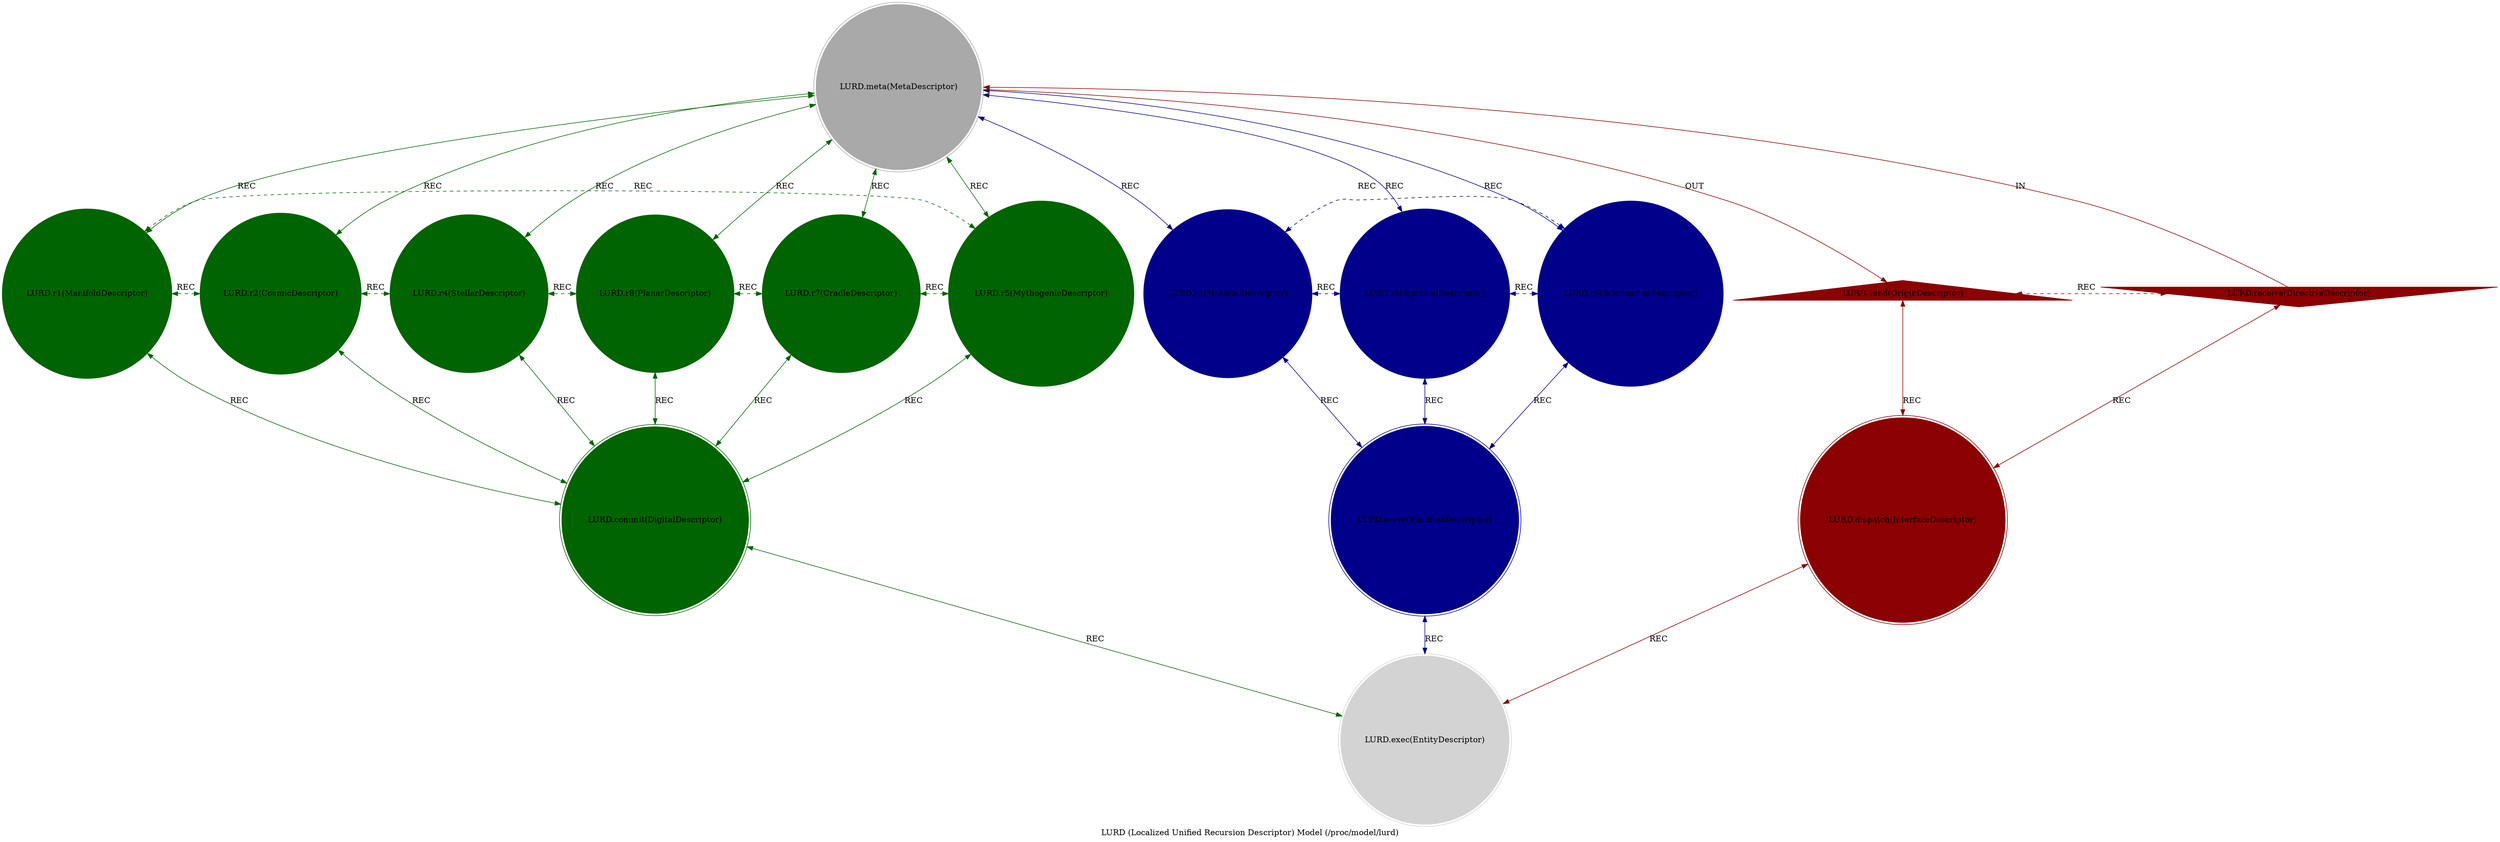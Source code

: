 strict digraph LURDModel {
    style = filled;
    color = lightgray;
    node [shape = circle; style = filled; color = lightgreen;];
    edge [color = darkgray;];
    label = "LURD (Localized Unified Recursion Descriptor) Model (/proc/model/lurd)";
    comment = "The cosmic addressing system.";
    
    spark_0_t [label = "LURD.meta(MetaDescriptor)";comment = "Abstract: LURD-0, {{description}}";shape = doublecircle;color = darkgray;];
    spark_1_t [label = "LURD.r1(ManifoldDescriptor)";comment = "Initiation: LURD-1, {{description}}";color = darkgreen;];
    spark_2_t [label = "LURD.r2(CosmicDescriptor)";comment = "Response: LURD-2, {{description}}";color = darkgreen;];
    spark_4_t [label = "LURD.r4(StellarDescriptor)";comment = "Integration: LURD-3. {{description}}";color = darkgreen;];
    spark_8_t [label = "LURD.r8(PlanarDescriptor)";comment = "Reflection: LURD-4. {{description}}";color = darkgreen;];
    spark_7_t [label = "LURD.r7(CradleDescriptor)";comment = "Consolidation: LURD-5. {{description}}";color = darkgreen;];
    spark_5_t [label = "LURD.r5(MythogenicDescriptor)";comment = "Propagation: LURD-6. {{description}}";color = darkgreen;];
    spark_3_t [label = "LURD.r3(MaterialDescriptor)";comment = "Thesis: {{description}}";color = darkblue;];
    spark_6_t [label = "LURD.r6(SpiritualDescriptor)";comment = "Antithesis: {{description}}";color = darkblue;];
    spark_9_t [label = "LURD.r9(InformationDescriptor)";comment = "Synthesis: {{description}}";color = darkblue;];
    spark_a_t [label = "LURD.receive(DirectiveDescriptor)";comment = "Potential: {{description}}";shape = invtriangle;color = darkred;];
    spark_b_t [label = "LURD.send(OriginDescriptor)";comment = "Manifest: {{description}}";shape = triangle;color = darkred;];
    spark_c_t [label = "LURD.dispatch(InterfaceDescriptor)";comment = "Why-Who: {{description}}";shape = doublecircle;color = darkred;];
    spark_d_t [label = "LURD.commit(DigitalDescriptor)";comment = "What-How: LURD-7. {{description}}";shape = doublecircle;color = darkgreen;];
    spark_e_t [label = "LURD.serve(ManifestDescriptor)";comment = "When-Where: {{description}}";shape = doublecircle;color = darkblue;];
    spark_f_t [label = "LURD.exec(EntityDescriptor)";comment = "Which-Closure: {{description}}";shape = doublecircle;color = lightgray;];
    
    spark_a_t -> spark_0_t [label = "IN"; comment = "{{description}}"; color = darkred; constraint = false;];
    spark_0_t -> spark_b_t [label = "OUT"; comment = "{{description}}"; color = darkred;];
    spark_0_t -> spark_3_t [label = "REC"; comment = "{{description}}"; color = darkblue; dir = both;];
    spark_0_t -> spark_6_t [label = "REC"; comment = "{{description}}"; color = darkblue; dir = both;];
    spark_0_t -> spark_9_t [label = "REC"; comment = "{{description}}"; color = darkblue; dir = both;];
    spark_0_t -> spark_1_t [label = "REC"; comment = "{{description}}"; color = darkgreen; dir = both;];
    spark_0_t -> spark_2_t [label = "REC"; comment = "{{description}}"; color = darkgreen; dir = both;];
    spark_0_t -> spark_4_t [label = "REC"; comment = "{{description}}"; color = darkgreen; dir = both;];
    spark_0_t -> spark_8_t [label = "REC"; comment = "{{description}}"; color = darkgreen; dir = both;];
    spark_0_t -> spark_7_t [label = "REC"; comment = "{{description}}"; color = darkgreen; dir = both;];
    spark_0_t -> spark_5_t [label = "REC"; comment = "{{description}}"; color = darkgreen; dir = both;];
    
    spark_a_t -> spark_c_t [label = "REC"; comment = "{{description}}"; color = darkred; dir = both;];
    spark_b_t -> spark_c_t [label = "REC"; comment = "{{description}}"; color = darkred; dir = both;];
    spark_1_t -> spark_d_t [label = "REC"; comment = "{{description}}"; color = darkgreen; dir = both;];
    spark_2_t -> spark_d_t [label = "REC"; comment = "{{description}}"; color = darkgreen; dir = both;];
    spark_4_t -> spark_d_t [label = "REC"; comment = "{{description}}"; color = darkgreen; dir = both;];
    spark_8_t -> spark_d_t [label = "REC"; comment = "{{description}}"; color = darkgreen; dir = both;];
    spark_7_t -> spark_d_t [label = "REC"; comment = "{{description}}"; color = darkgreen; dir = both;];
    spark_5_t -> spark_d_t [label = "REC"; comment = "{{description}}"; color = darkgreen; dir = both;];
    spark_3_t -> spark_e_t [label = "REC"; comment = "{{description}}"; color = darkblue; dir = both;];
    spark_6_t -> spark_e_t [label = "REC"; comment = "{{description}}"; color = darkblue; dir = both;];
    spark_9_t -> spark_e_t [label = "REC"; comment = "{{description}}"; color = darkblue; dir = both;];
    
    spark_1_t -> spark_2_t [label = "REC"; comment = "{{description}}"; color = darkgreen; dir = both; style = dashed; constraint = false;];
    spark_2_t -> spark_4_t [label = "REC"; comment = "{{description}}"; color = darkgreen; dir = both; style = dashed; constraint = false;];
    spark_4_t -> spark_8_t [label = "REC"; comment = "{{description}}"; color = darkgreen; dir = both; style = dashed; constraint = false;];
    spark_8_t -> spark_7_t [label = "REC"; comment = "{{description}}"; color = darkgreen; dir = both; style = dashed; constraint = false;];
    spark_7_t -> spark_5_t [label = "REC"; comment = "{{description}}"; color = darkgreen; dir = both; style = dashed; constraint = false;];
    spark_5_t -> spark_1_t [label = "REC"; comment = "{{description}}"; color = darkgreen; dir = both; style = dashed; constraint = false;];
    spark_3_t -> spark_6_t [label = "REC"; comment = "{{description}}"; color = darkblue; dir = both; style = dashed; constraint = false;];
    spark_6_t -> spark_9_t [label = "REC"; comment = "{{description}}"; color = darkblue; dir = both; style = dashed; constraint = false;];
    spark_9_t -> spark_3_t [label = "REC"; comment = "{{description}}"; color = darkblue; dir = both; style = dashed; constraint = false;];
    spark_a_t -> spark_b_t [label = "REC"; comment = "{{description}}"; color = darkred; dir = both; style = dashed; constraint = false;];
    
    spark_c_t -> spark_f_t [label = "REC"; comment = "{{description}}"; color = darkred; dir = both;];
    spark_d_t -> spark_f_t [label = "REC"; comment = "{{description}}"; color = darkgreen; dir = both;];
    spark_e_t -> spark_f_t [label = "REC"; comment = "{{description}}"; color = darkblue; dir = both;];
}